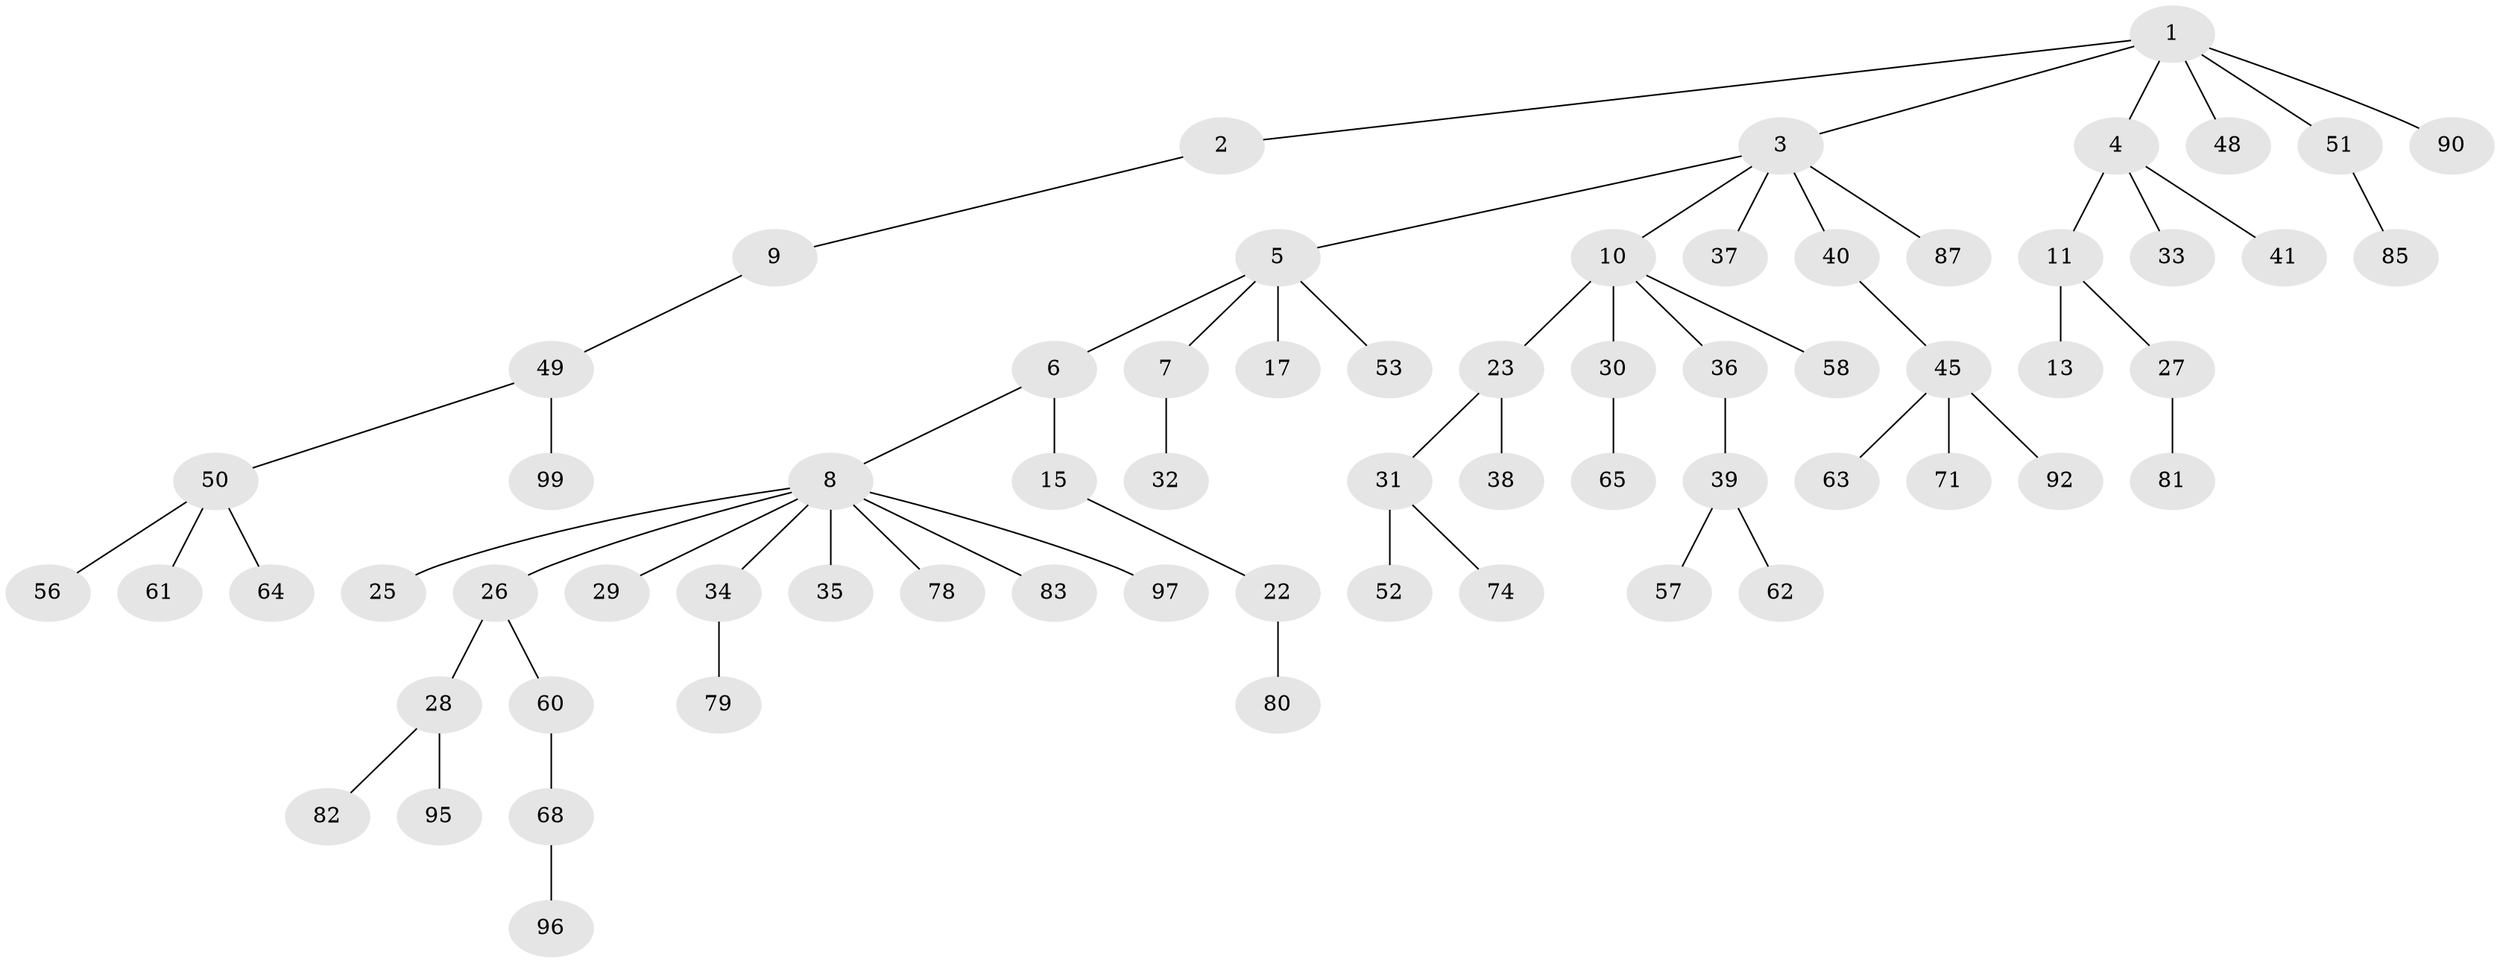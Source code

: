 // Generated by graph-tools (version 1.1) at 2025/24/03/03/25 07:24:08]
// undirected, 66 vertices, 65 edges
graph export_dot {
graph [start="1"]
  node [color=gray90,style=filled];
  1 [super="+44"];
  2;
  3 [super="+19"];
  4 [super="+21"];
  5 [super="+12"];
  6 [super="+14"];
  7 [super="+20"];
  8 [super="+24"];
  9 [super="+16"];
  10 [super="+18"];
  11 [super="+91"];
  13;
  15 [super="+70"];
  17 [super="+94"];
  22 [super="+84"];
  23 [super="+72"];
  25;
  26 [super="+59"];
  27 [super="+46"];
  28 [super="+77"];
  29;
  30 [super="+42"];
  31 [super="+73"];
  32;
  33;
  34;
  35 [super="+43"];
  36;
  37;
  38;
  39 [super="+76"];
  40 [super="+69"];
  41;
  45 [super="+47"];
  48;
  49 [super="+67"];
  50 [super="+54"];
  51 [super="+55"];
  52 [super="+86"];
  53 [super="+89"];
  56;
  57 [super="+75"];
  58;
  60 [super="+98"];
  61 [super="+66"];
  62;
  63;
  64;
  65;
  68 [super="+88"];
  71;
  74;
  78;
  79;
  80;
  81;
  82;
  83;
  85;
  87;
  90;
  92 [super="+93"];
  95;
  96;
  97;
  99;
  1 -- 2;
  1 -- 3;
  1 -- 4;
  1 -- 48;
  1 -- 90;
  1 -- 51;
  2 -- 9;
  3 -- 5;
  3 -- 10;
  3 -- 40;
  3 -- 37;
  3 -- 87;
  4 -- 11;
  4 -- 33;
  4 -- 41;
  5 -- 6;
  5 -- 7;
  5 -- 53;
  5 -- 17;
  6 -- 8;
  6 -- 15;
  7 -- 32;
  8 -- 25;
  8 -- 26;
  8 -- 35;
  8 -- 78;
  8 -- 83;
  8 -- 97;
  8 -- 34;
  8 -- 29;
  9 -- 49;
  10 -- 23;
  10 -- 58;
  10 -- 36;
  10 -- 30;
  11 -- 13;
  11 -- 27;
  15 -- 22;
  22 -- 80;
  23 -- 31;
  23 -- 38;
  26 -- 28;
  26 -- 60;
  27 -- 81;
  28 -- 82;
  28 -- 95;
  30 -- 65;
  31 -- 52;
  31 -- 74;
  34 -- 79;
  36 -- 39;
  39 -- 57;
  39 -- 62;
  40 -- 45;
  45 -- 63;
  45 -- 92;
  45 -- 71;
  49 -- 50;
  49 -- 99;
  50 -- 61;
  50 -- 56;
  50 -- 64;
  51 -- 85;
  60 -- 68;
  68 -- 96;
}

